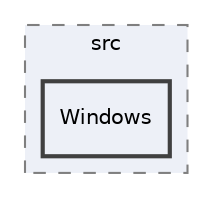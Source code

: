 digraph "D:/source/c#/DummyPhotoshop/DummyPhotoshop/src/Windows"
{
 // LATEX_PDF_SIZE
  edge [fontname="Helvetica",fontsize="10",labelfontname="Helvetica",labelfontsize="10"];
  node [fontname="Helvetica",fontsize="10",shape=record];
  compound=true
  subgraph clusterdir_2b96d0357116060162d8bea8bc00efbc {
    graph [ bgcolor="#edf0f7", pencolor="grey50", style="filled,dashed,", label="src", fontname="Helvetica", fontsize="10", URL="dir_2b96d0357116060162d8bea8bc00efbc.html"]
  dir_d19f188d7bf31a1a9a4948cb0217a1a7 [shape=box, label="Windows", style="filled,bold,", fillcolor="#edf0f7", color="grey25", URL="dir_d19f188d7bf31a1a9a4948cb0217a1a7.html"];
  }
}

